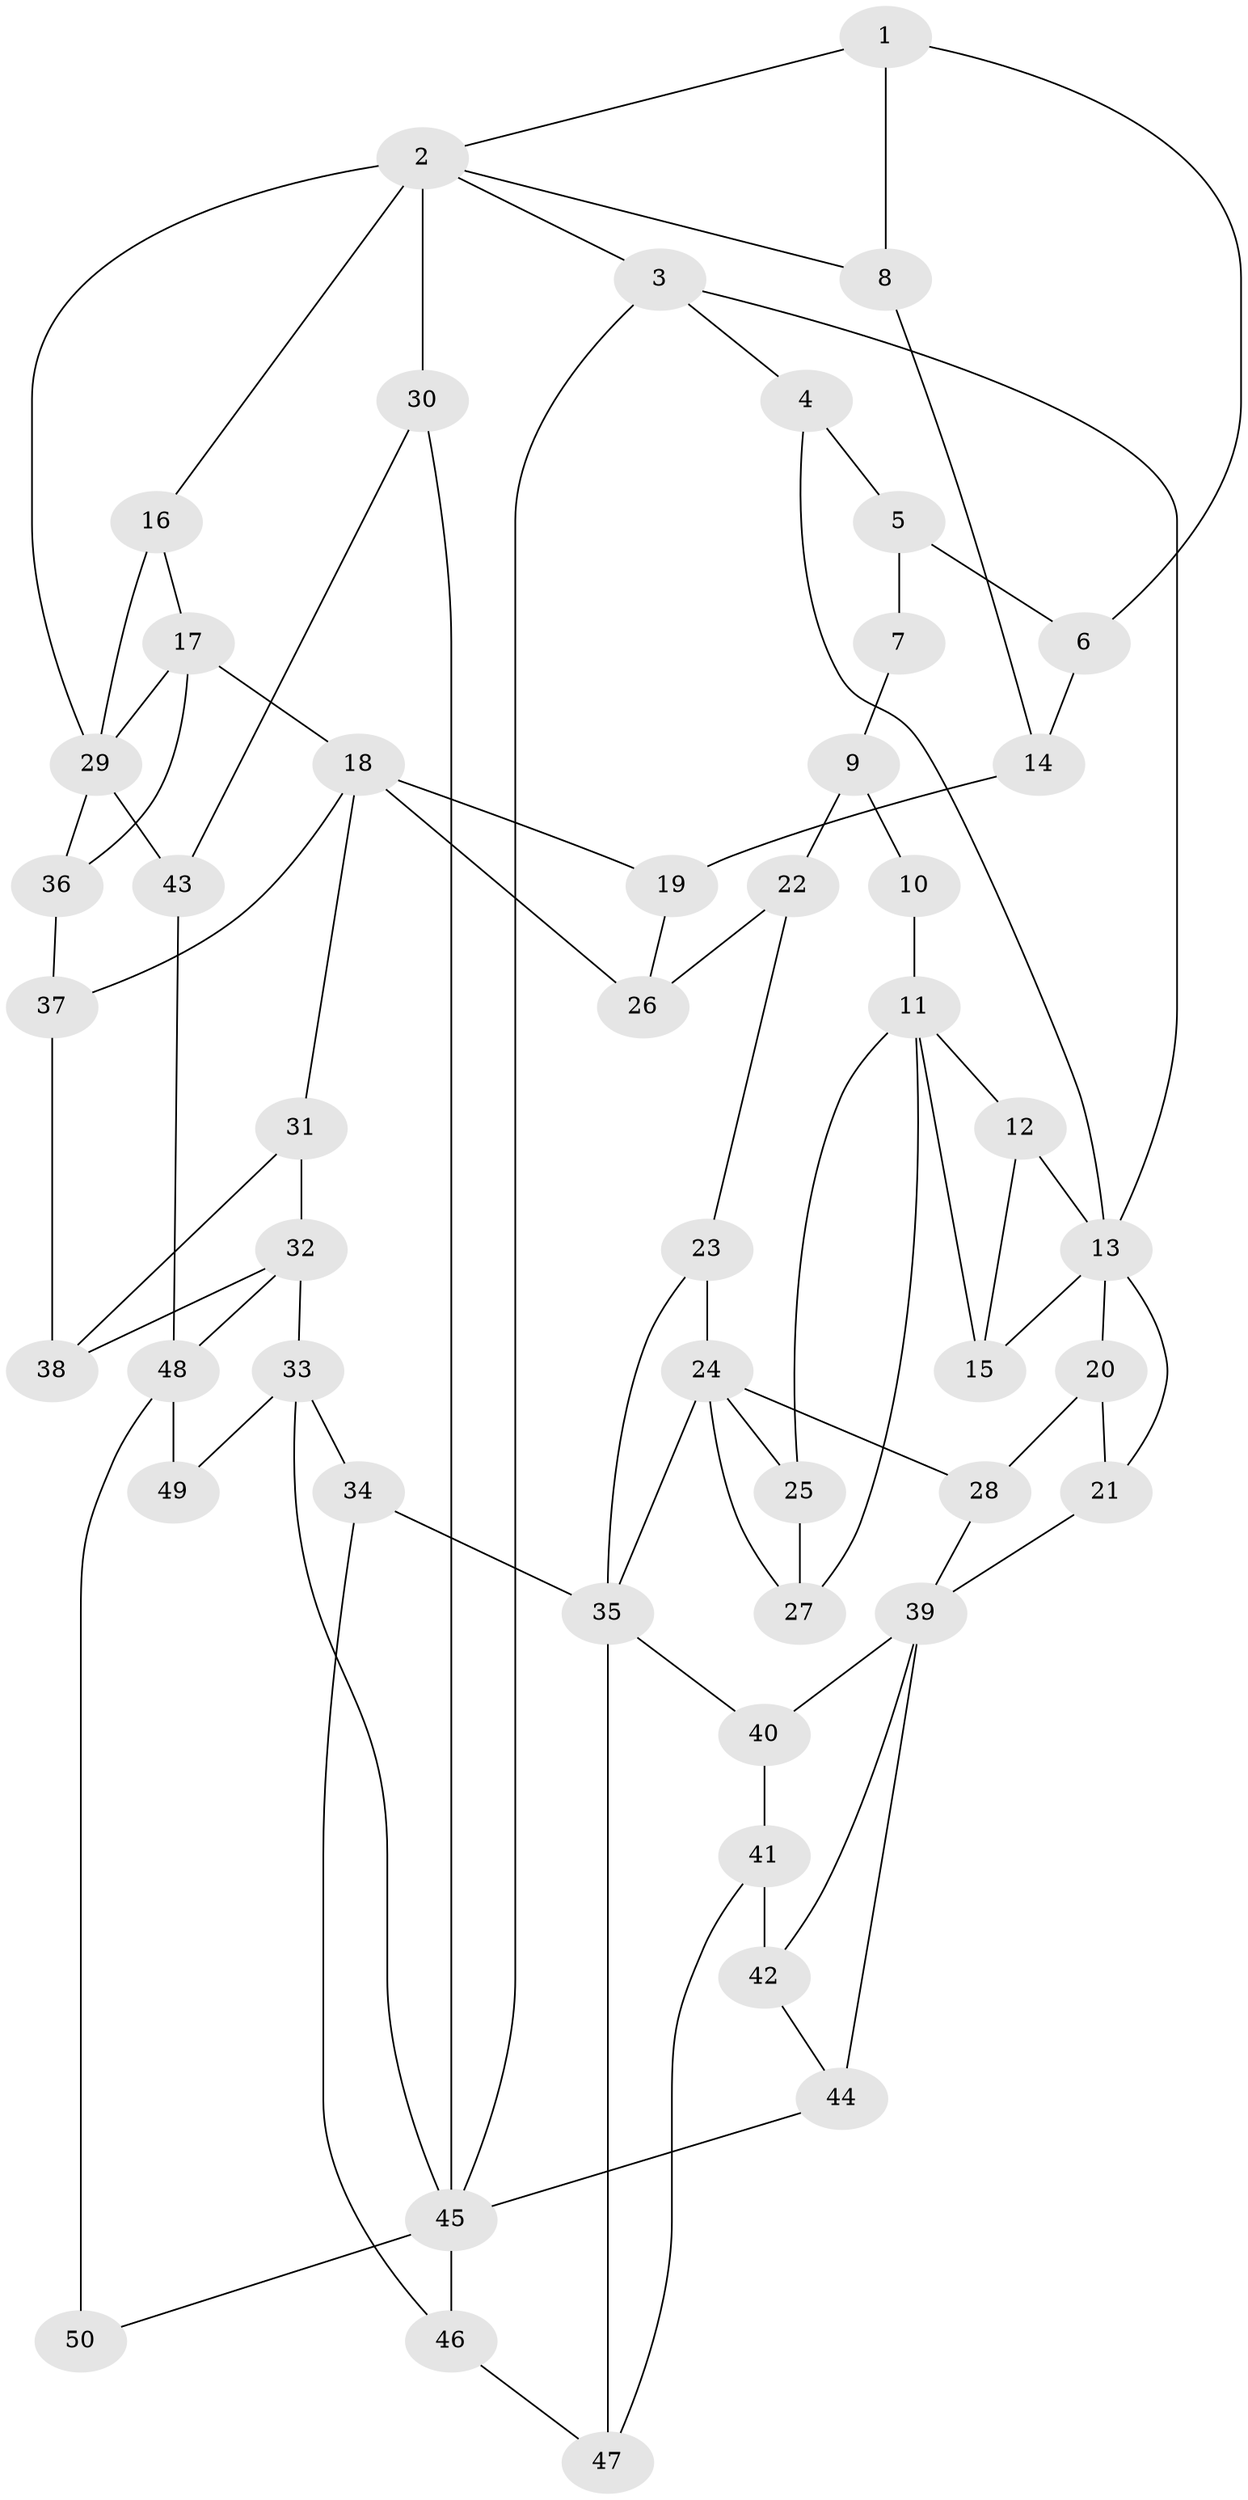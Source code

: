 // original degree distribution, {3: 0.020202020202020204, 5: 0.5050505050505051, 6: 0.2222222222222222, 4: 0.25252525252525254}
// Generated by graph-tools (version 1.1) at 2025/38/03/09/25 02:38:42]
// undirected, 50 vertices, 86 edges
graph export_dot {
graph [start="1"]
  node [color=gray90,style=filled];
  1;
  2;
  3;
  4;
  5;
  6;
  7;
  8;
  9;
  10;
  11;
  12;
  13;
  14;
  15;
  16;
  17;
  18;
  19;
  20;
  21;
  22;
  23;
  24;
  25;
  26;
  27;
  28;
  29;
  30;
  31;
  32;
  33;
  34;
  35;
  36;
  37;
  38;
  39;
  40;
  41;
  42;
  43;
  44;
  45;
  46;
  47;
  48;
  49;
  50;
  1 -- 2 [weight=1.0];
  1 -- 6 [weight=1.0];
  1 -- 8 [weight=2.0];
  2 -- 3 [weight=1.0];
  2 -- 8 [weight=1.0];
  2 -- 16 [weight=1.0];
  2 -- 29 [weight=1.0];
  2 -- 30 [weight=2.0];
  3 -- 4 [weight=1.0];
  3 -- 13 [weight=1.0];
  3 -- 45 [weight=1.0];
  4 -- 5 [weight=1.0];
  4 -- 13 [weight=1.0];
  5 -- 6 [weight=1.0];
  5 -- 7 [weight=2.0];
  6 -- 14 [weight=1.0];
  7 -- 9 [weight=1.0];
  8 -- 14 [weight=1.0];
  9 -- 10 [weight=1.0];
  9 -- 22 [weight=1.0];
  10 -- 11 [weight=2.0];
  11 -- 12 [weight=1.0];
  11 -- 15 [weight=1.0];
  11 -- 25 [weight=1.0];
  11 -- 27 [weight=1.0];
  12 -- 13 [weight=1.0];
  12 -- 15 [weight=1.0];
  13 -- 15 [weight=1.0];
  13 -- 20 [weight=1.0];
  13 -- 21 [weight=1.0];
  14 -- 19 [weight=1.0];
  16 -- 17 [weight=1.0];
  16 -- 29 [weight=2.0];
  17 -- 18 [weight=2.0];
  17 -- 29 [weight=1.0];
  17 -- 36 [weight=1.0];
  18 -- 19 [weight=1.0];
  18 -- 26 [weight=1.0];
  18 -- 31 [weight=1.0];
  18 -- 37 [weight=1.0];
  19 -- 26 [weight=1.0];
  20 -- 21 [weight=1.0];
  20 -- 28 [weight=1.0];
  21 -- 39 [weight=1.0];
  22 -- 23 [weight=1.0];
  22 -- 26 [weight=1.0];
  23 -- 24 [weight=1.0];
  23 -- 35 [weight=1.0];
  24 -- 25 [weight=1.0];
  24 -- 27 [weight=1.0];
  24 -- 28 [weight=2.0];
  24 -- 35 [weight=1.0];
  25 -- 27 [weight=1.0];
  28 -- 39 [weight=1.0];
  29 -- 36 [weight=1.0];
  29 -- 43 [weight=1.0];
  30 -- 43 [weight=1.0];
  30 -- 45 [weight=1.0];
  31 -- 32 [weight=1.0];
  31 -- 38 [weight=1.0];
  32 -- 33 [weight=2.0];
  32 -- 38 [weight=1.0];
  32 -- 48 [weight=1.0];
  33 -- 34 [weight=1.0];
  33 -- 45 [weight=1.0];
  33 -- 49 [weight=2.0];
  34 -- 35 [weight=1.0];
  34 -- 46 [weight=1.0];
  35 -- 40 [weight=1.0];
  35 -- 47 [weight=1.0];
  36 -- 37 [weight=1.0];
  37 -- 38 [weight=1.0];
  39 -- 40 [weight=1.0];
  39 -- 42 [weight=1.0];
  39 -- 44 [weight=2.0];
  40 -- 41 [weight=1.0];
  41 -- 42 [weight=4.0];
  41 -- 47 [weight=1.0];
  42 -- 44 [weight=1.0];
  43 -- 48 [weight=1.0];
  44 -- 45 [weight=1.0];
  45 -- 46 [weight=1.0];
  45 -- 50 [weight=1.0];
  46 -- 47 [weight=1.0];
  48 -- 49 [weight=1.0];
  48 -- 50 [weight=2.0];
}
